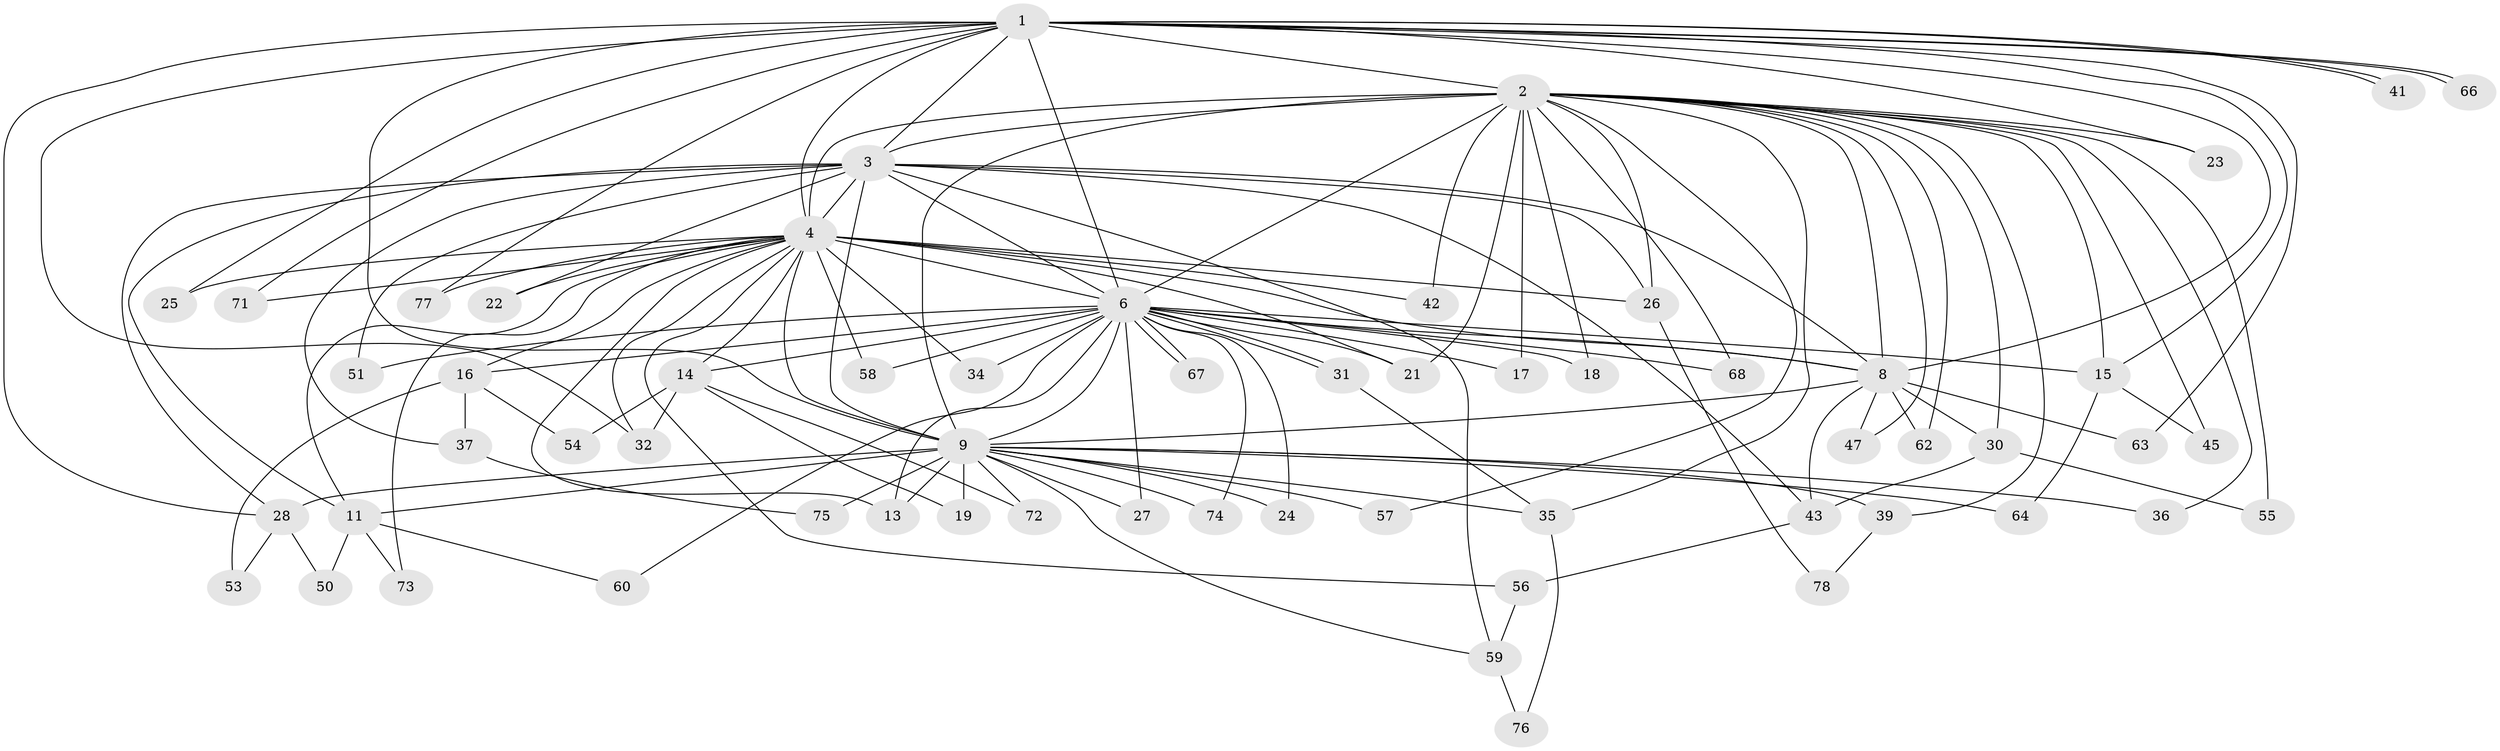 // Generated by graph-tools (version 1.1) at 2025/51/02/27/25 19:51:49]
// undirected, 60 vertices, 137 edges
graph export_dot {
graph [start="1"]
  node [color=gray90,style=filled];
  1 [super="+70"];
  2 [super="+7"];
  3 [super="+52"];
  4 [super="+5"];
  6 [super="+20"];
  8;
  9 [super="+10"];
  11 [super="+12"];
  13 [super="+38"];
  14 [super="+44"];
  15 [super="+29"];
  16 [super="+40"];
  17;
  18;
  19;
  21 [super="+65"];
  22;
  23;
  24;
  25;
  26 [super="+33"];
  27;
  28 [super="+46"];
  30;
  31 [super="+61"];
  32 [super="+49"];
  34;
  35;
  36;
  37;
  39;
  41;
  42;
  43 [super="+48"];
  45;
  47;
  50;
  51;
  53;
  54;
  55;
  56;
  57;
  58;
  59 [super="+69"];
  60;
  62;
  63;
  64;
  66;
  67;
  68;
  71;
  72;
  73;
  74;
  75;
  76;
  77;
  78;
  1 -- 2 [weight=2];
  1 -- 3;
  1 -- 4 [weight=2];
  1 -- 6;
  1 -- 8;
  1 -- 9 [weight=3];
  1 -- 23;
  1 -- 25;
  1 -- 28;
  1 -- 32;
  1 -- 41;
  1 -- 41;
  1 -- 63;
  1 -- 66;
  1 -- 66;
  1 -- 71;
  1 -- 77;
  1 -- 15;
  2 -- 3 [weight=2];
  2 -- 4 [weight=4];
  2 -- 6 [weight=2];
  2 -- 8 [weight=2];
  2 -- 9 [weight=4];
  2 -- 18;
  2 -- 36;
  2 -- 39;
  2 -- 42;
  2 -- 45;
  2 -- 55;
  2 -- 57;
  2 -- 62;
  2 -- 68;
  2 -- 15;
  2 -- 17;
  2 -- 21;
  2 -- 23;
  2 -- 26;
  2 -- 30;
  2 -- 35;
  2 -- 47;
  3 -- 4 [weight=3];
  3 -- 6 [weight=2];
  3 -- 8;
  3 -- 9 [weight=2];
  3 -- 22;
  3 -- 26;
  3 -- 28;
  3 -- 37;
  3 -- 43;
  3 -- 51;
  3 -- 59;
  3 -- 11;
  4 -- 6 [weight=2];
  4 -- 8 [weight=2];
  4 -- 9 [weight=4];
  4 -- 11;
  4 -- 56;
  4 -- 71;
  4 -- 73;
  4 -- 77;
  4 -- 14;
  4 -- 16 [weight=2];
  4 -- 21;
  4 -- 22;
  4 -- 25;
  4 -- 34;
  4 -- 42;
  4 -- 58;
  4 -- 32;
  4 -- 26;
  4 -- 13;
  6 -- 8;
  6 -- 9 [weight=2];
  6 -- 13;
  6 -- 14 [weight=2];
  6 -- 15;
  6 -- 16;
  6 -- 17;
  6 -- 18;
  6 -- 24;
  6 -- 27;
  6 -- 31;
  6 -- 31;
  6 -- 34;
  6 -- 51;
  6 -- 67;
  6 -- 67;
  6 -- 68;
  6 -- 74;
  6 -- 58;
  6 -- 60;
  6 -- 21;
  8 -- 9 [weight=2];
  8 -- 30;
  8 -- 47;
  8 -- 62;
  8 -- 63;
  8 -- 43;
  9 -- 11;
  9 -- 13;
  9 -- 19;
  9 -- 27;
  9 -- 35;
  9 -- 39;
  9 -- 64;
  9 -- 72;
  9 -- 75;
  9 -- 36;
  9 -- 74;
  9 -- 24;
  9 -- 57;
  9 -- 28;
  9 -- 59;
  11 -- 50;
  11 -- 73;
  11 -- 60;
  14 -- 19;
  14 -- 32;
  14 -- 54;
  14 -- 72;
  15 -- 45;
  15 -- 64;
  16 -- 37;
  16 -- 54;
  16 -- 53;
  26 -- 78;
  28 -- 50;
  28 -- 53;
  30 -- 43;
  30 -- 55;
  31 -- 35;
  35 -- 76;
  37 -- 75;
  39 -- 78;
  43 -- 56;
  56 -- 59;
  59 -- 76;
}
